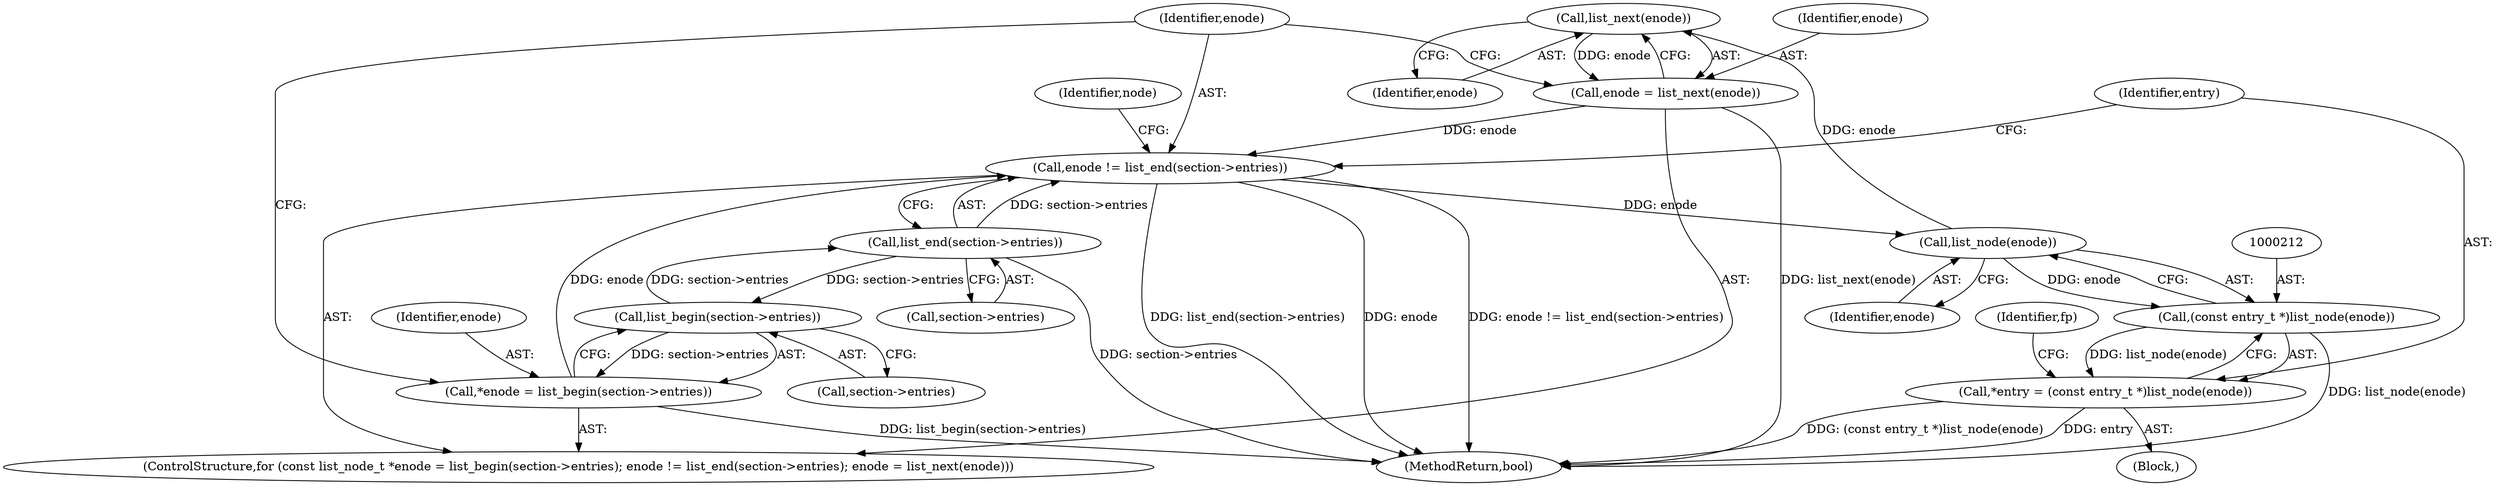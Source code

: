 digraph "0_Android_472271b153c5dc53c28beac55480a8d8434b2d5c_56@pointer" {
"1000205" [label="(Call,list_next(enode))"];
"1000213" [label="(Call,list_node(enode))"];
"1000197" [label="(Call,enode != list_end(section->entries))"];
"1000191" [label="(Call,*enode = list_begin(section->entries))"];
"1000193" [label="(Call,list_begin(section->entries))"];
"1000199" [label="(Call,list_end(section->entries))"];
"1000203" [label="(Call,enode = list_next(enode))"];
"1000205" [label="(Call,list_next(enode))"];
"1000211" [label="(Call,(const entry_t *)list_node(enode))"];
"1000209" [label="(Call,*entry = (const entry_t *)list_node(enode))"];
"1000204" [label="(Identifier,enode)"];
"1000227" [label="(Identifier,node)"];
"1000214" [label="(Identifier,enode)"];
"1000211" [label="(Call,(const entry_t *)list_node(enode))"];
"1000193" [label="(Call,list_begin(section->entries))"];
"1000198" [label="(Identifier,enode)"];
"1000213" [label="(Call,list_node(enode))"];
"1000197" [label="(Call,enode != list_end(section->entries))"];
"1000189" [label="(ControlStructure,for (const list_node_t *enode = list_begin(section->entries); enode != list_end(section->entries); enode = list_next(enode)))"];
"1000192" [label="(Identifier,enode)"];
"1000210" [label="(Identifier,entry)"];
"1000194" [label="(Call,section->entries)"];
"1000216" [label="(Identifier,fp)"];
"1000286" [label="(MethodReturn,bool)"];
"1000191" [label="(Call,*enode = list_begin(section->entries))"];
"1000200" [label="(Call,section->entries)"];
"1000199" [label="(Call,list_end(section->entries))"];
"1000209" [label="(Call,*entry = (const entry_t *)list_node(enode))"];
"1000206" [label="(Identifier,enode)"];
"1000205" [label="(Call,list_next(enode))"];
"1000203" [label="(Call,enode = list_next(enode))"];
"1000207" [label="(Block,)"];
"1000205" -> "1000203"  [label="AST: "];
"1000205" -> "1000206"  [label="CFG: "];
"1000206" -> "1000205"  [label="AST: "];
"1000203" -> "1000205"  [label="CFG: "];
"1000205" -> "1000203"  [label="DDG: enode"];
"1000213" -> "1000205"  [label="DDG: enode"];
"1000213" -> "1000211"  [label="AST: "];
"1000213" -> "1000214"  [label="CFG: "];
"1000214" -> "1000213"  [label="AST: "];
"1000211" -> "1000213"  [label="CFG: "];
"1000213" -> "1000211"  [label="DDG: enode"];
"1000197" -> "1000213"  [label="DDG: enode"];
"1000197" -> "1000189"  [label="AST: "];
"1000197" -> "1000199"  [label="CFG: "];
"1000198" -> "1000197"  [label="AST: "];
"1000199" -> "1000197"  [label="AST: "];
"1000210" -> "1000197"  [label="CFG: "];
"1000227" -> "1000197"  [label="CFG: "];
"1000197" -> "1000286"  [label="DDG: enode != list_end(section->entries)"];
"1000197" -> "1000286"  [label="DDG: list_end(section->entries)"];
"1000197" -> "1000286"  [label="DDG: enode"];
"1000191" -> "1000197"  [label="DDG: enode"];
"1000203" -> "1000197"  [label="DDG: enode"];
"1000199" -> "1000197"  [label="DDG: section->entries"];
"1000191" -> "1000189"  [label="AST: "];
"1000191" -> "1000193"  [label="CFG: "];
"1000192" -> "1000191"  [label="AST: "];
"1000193" -> "1000191"  [label="AST: "];
"1000198" -> "1000191"  [label="CFG: "];
"1000191" -> "1000286"  [label="DDG: list_begin(section->entries)"];
"1000193" -> "1000191"  [label="DDG: section->entries"];
"1000193" -> "1000194"  [label="CFG: "];
"1000194" -> "1000193"  [label="AST: "];
"1000199" -> "1000193"  [label="DDG: section->entries"];
"1000193" -> "1000199"  [label="DDG: section->entries"];
"1000199" -> "1000200"  [label="CFG: "];
"1000200" -> "1000199"  [label="AST: "];
"1000199" -> "1000286"  [label="DDG: section->entries"];
"1000203" -> "1000189"  [label="AST: "];
"1000204" -> "1000203"  [label="AST: "];
"1000198" -> "1000203"  [label="CFG: "];
"1000203" -> "1000286"  [label="DDG: list_next(enode)"];
"1000211" -> "1000209"  [label="AST: "];
"1000212" -> "1000211"  [label="AST: "];
"1000209" -> "1000211"  [label="CFG: "];
"1000211" -> "1000286"  [label="DDG: list_node(enode)"];
"1000211" -> "1000209"  [label="DDG: list_node(enode)"];
"1000209" -> "1000207"  [label="AST: "];
"1000210" -> "1000209"  [label="AST: "];
"1000216" -> "1000209"  [label="CFG: "];
"1000209" -> "1000286"  [label="DDG: entry"];
"1000209" -> "1000286"  [label="DDG: (const entry_t *)list_node(enode)"];
}
